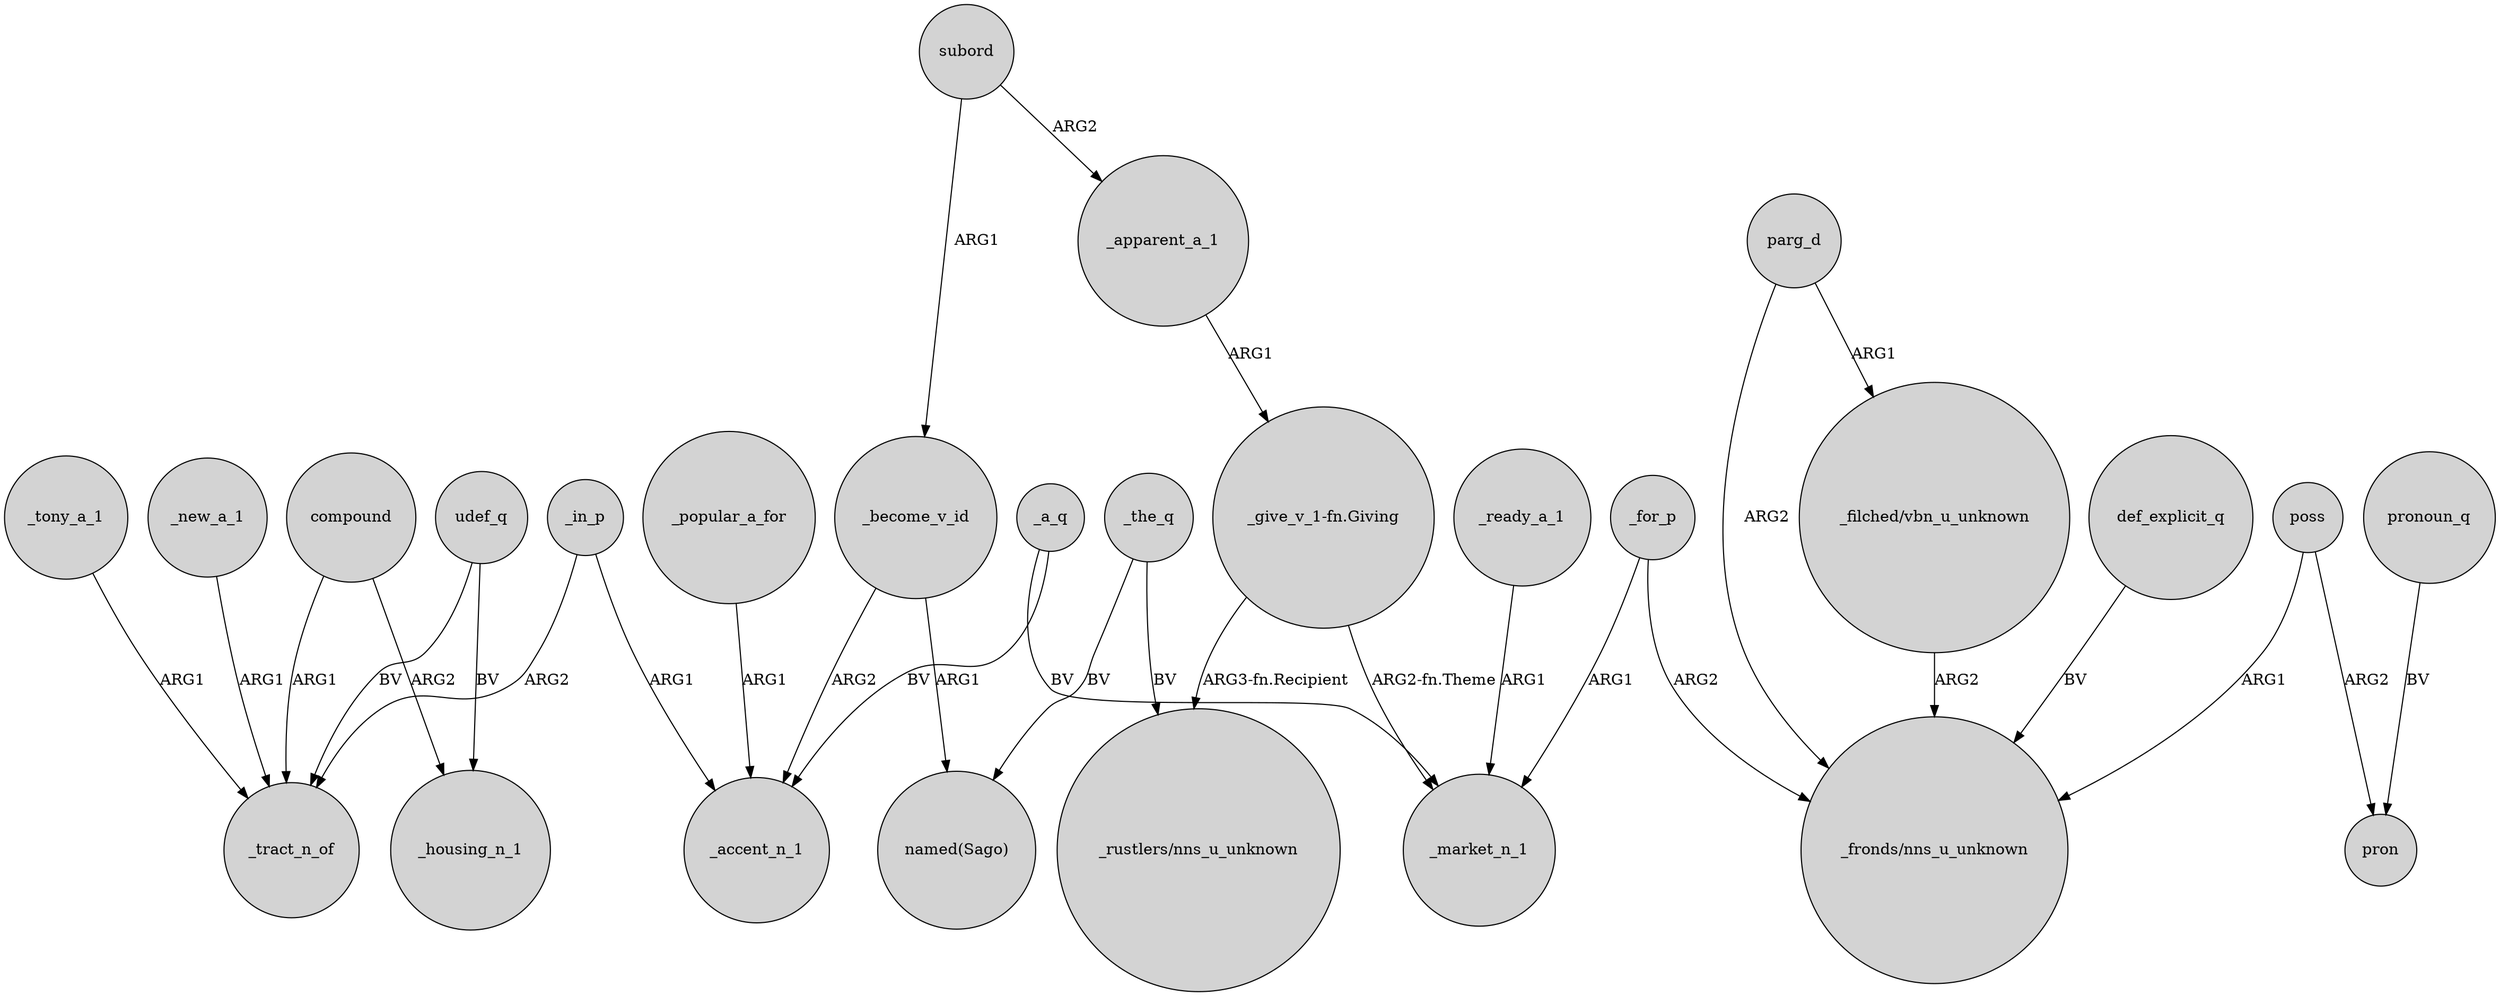 digraph {
	node [shape=circle style=filled]
	_tony_a_1 -> _tract_n_of [label=ARG1]
	parg_d -> "_fronds/nns_u_unknown" [label=ARG2]
	_the_q -> "_rustlers/nns_u_unknown" [label=BV]
	_for_p -> "_fronds/nns_u_unknown" [label=ARG2]
	poss -> "_fronds/nns_u_unknown" [label=ARG1]
	poss -> pron [label=ARG2]
	udef_q -> _housing_n_1 [label=BV]
	_apparent_a_1 -> "_give_v_1-fn.Giving" [label=ARG1]
	_in_p -> _tract_n_of [label=ARG2]
	_new_a_1 -> _tract_n_of [label=ARG1]
	_for_p -> _market_n_1 [label=ARG1]
	_ready_a_1 -> _market_n_1 [label=ARG1]
	pronoun_q -> pron [label=BV]
	_become_v_id -> "named(Sago)" [label=ARG1]
	compound -> _tract_n_of [label=ARG1]
	_become_v_id -> _accent_n_1 [label=ARG2]
	_a_q -> _market_n_1 [label=BV]
	compound -> _housing_n_1 [label=ARG2]
	subord -> _apparent_a_1 [label=ARG2]
	subord -> _become_v_id [label=ARG1]
	_a_q -> _accent_n_1 [label=BV]
	_popular_a_for -> _accent_n_1 [label=ARG1]
	_the_q -> "named(Sago)" [label=BV]
	"_filched/vbn_u_unknown" -> "_fronds/nns_u_unknown" [label=ARG2]
	parg_d -> "_filched/vbn_u_unknown" [label=ARG1]
	"_give_v_1-fn.Giving" -> _market_n_1 [label="ARG2-fn.Theme"]
	_in_p -> _accent_n_1 [label=ARG1]
	udef_q -> _tract_n_of [label=BV]
	"_give_v_1-fn.Giving" -> "_rustlers/nns_u_unknown" [label="ARG3-fn.Recipient"]
	def_explicit_q -> "_fronds/nns_u_unknown" [label=BV]
}
